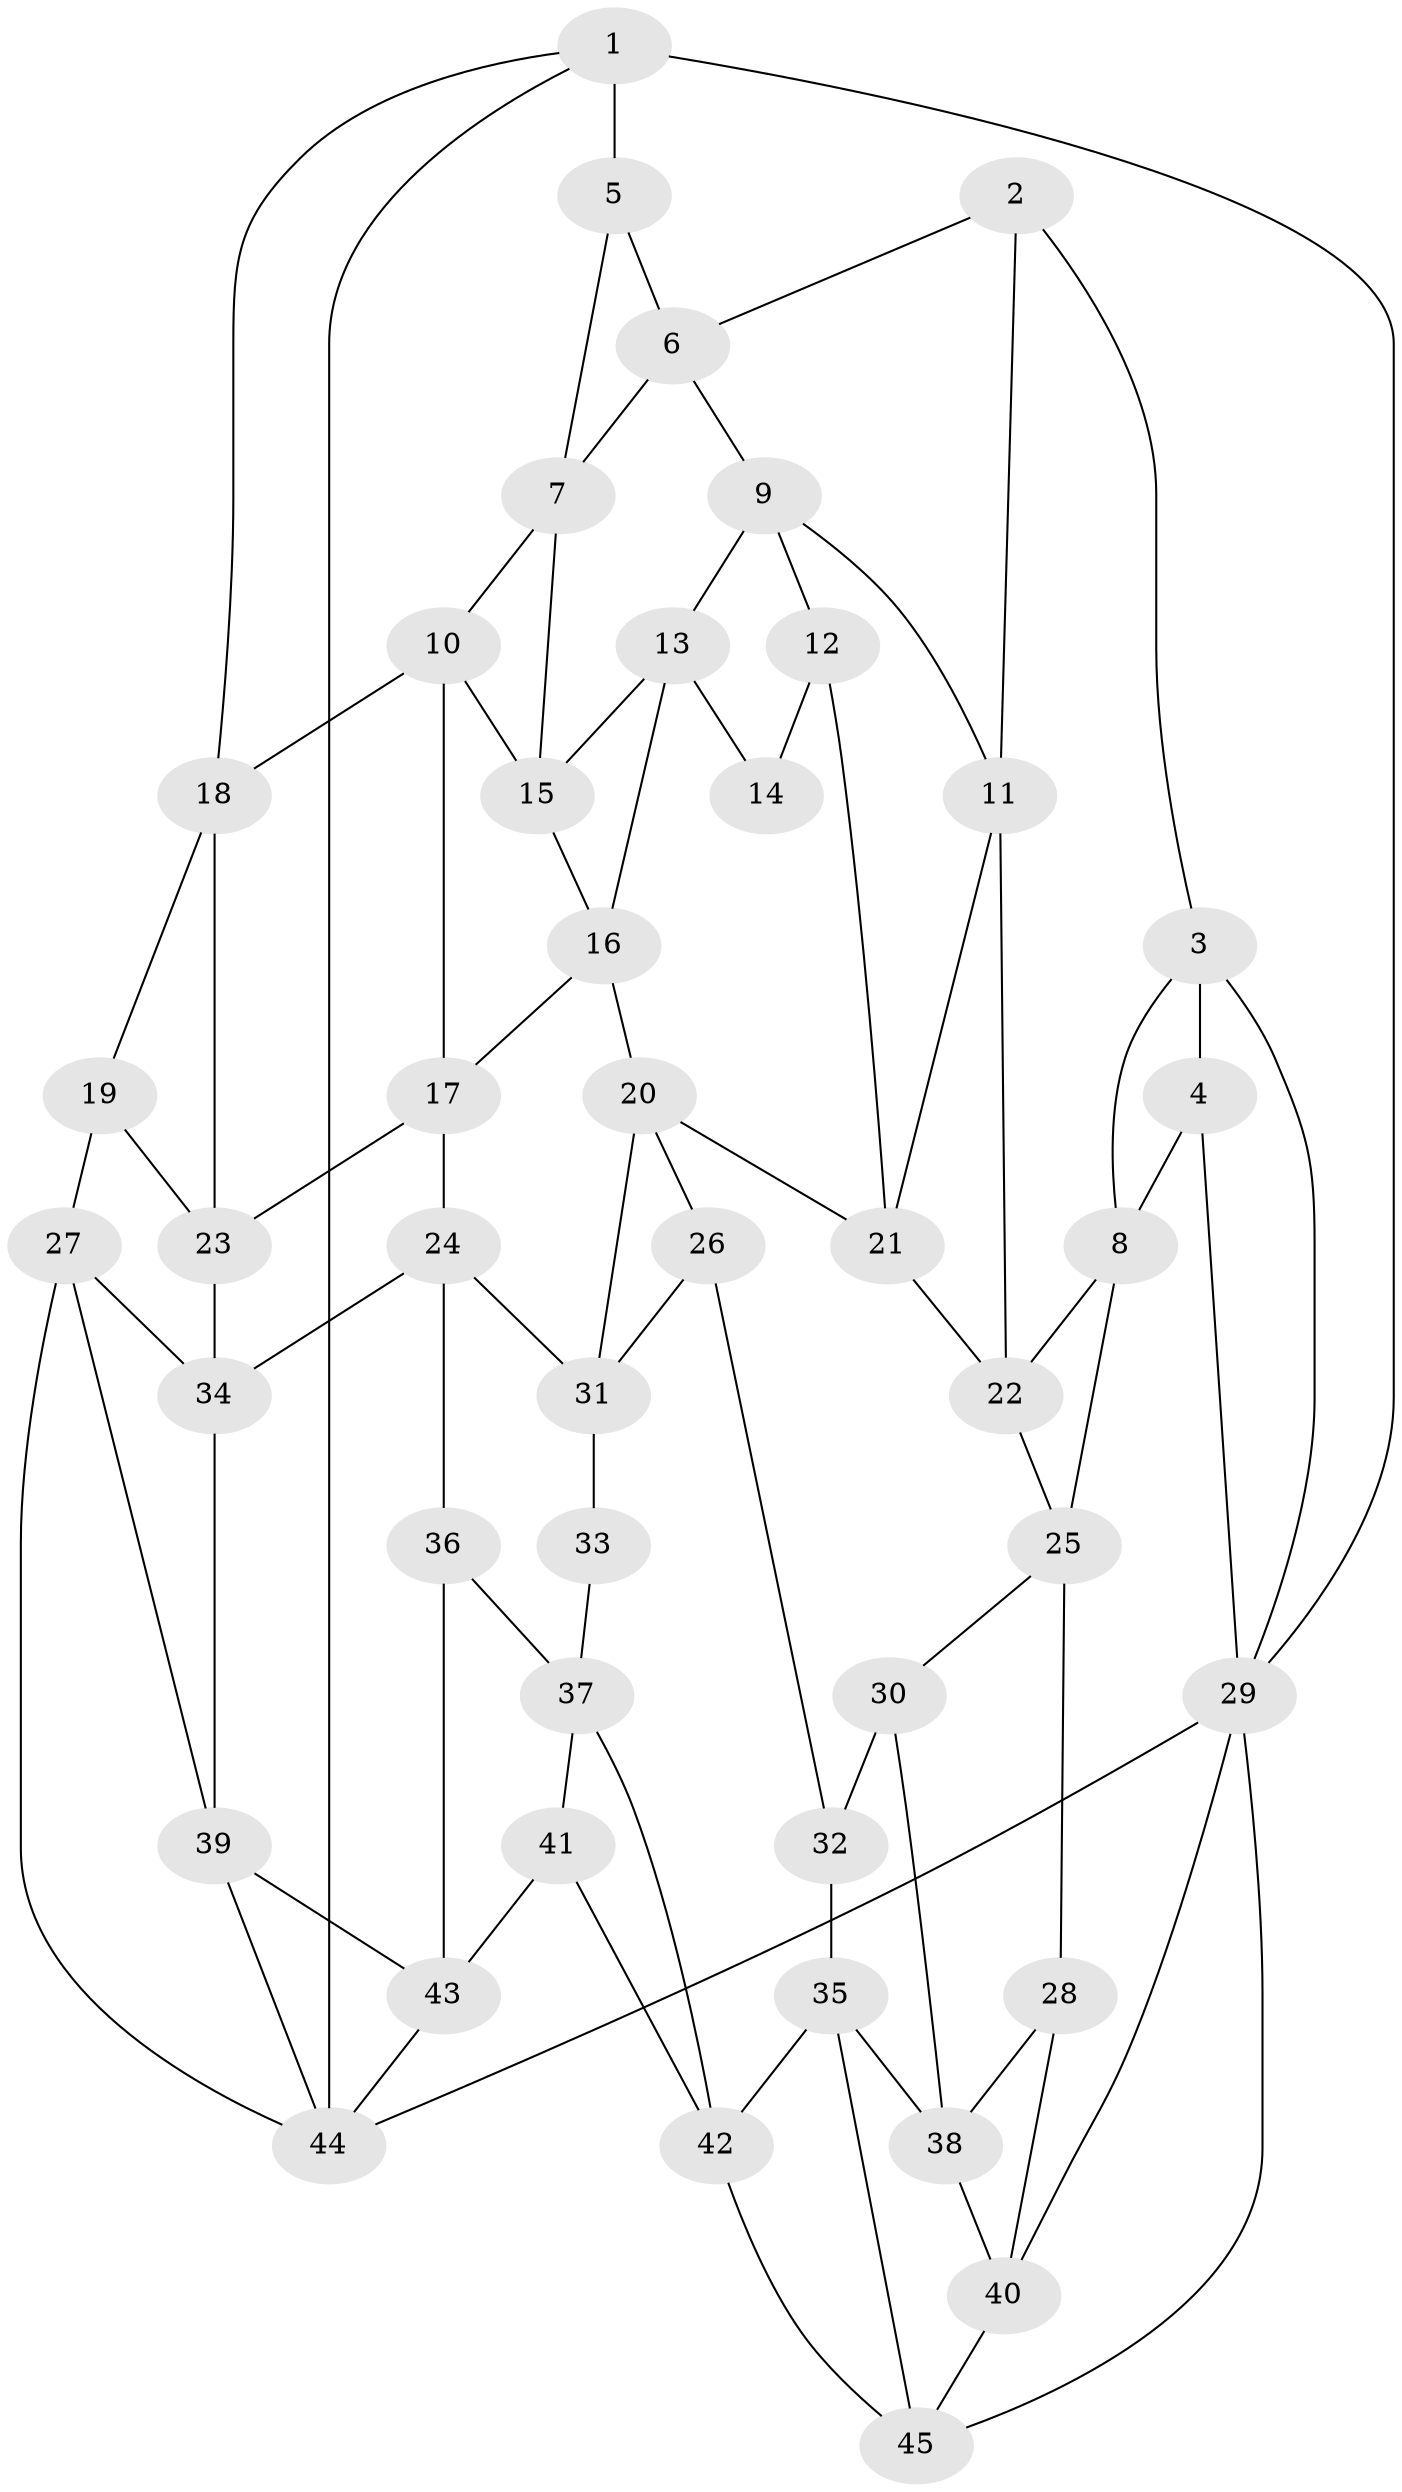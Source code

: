 // original degree distribution, {3: 0.017857142857142856, 5: 0.4642857142857143, 6: 0.25, 4: 0.26785714285714285}
// Generated by graph-tools (version 1.1) at 2025/38/03/04/25 23:38:28]
// undirected, 45 vertices, 84 edges
graph export_dot {
  node [color=gray90,style=filled];
  1;
  2;
  3;
  4;
  5;
  6;
  7;
  8;
  9;
  10;
  11;
  12;
  13;
  14;
  15;
  16;
  17;
  18;
  19;
  20;
  21;
  22;
  23;
  24;
  25;
  26;
  27;
  28;
  29;
  30;
  31;
  32;
  33;
  34;
  35;
  36;
  37;
  38;
  39;
  40;
  41;
  42;
  43;
  44;
  45;
  1 -- 5 [weight=2.0];
  1 -- 18 [weight=1.0];
  1 -- 29 [weight=1.0];
  1 -- 44 [weight=1.0];
  2 -- 3 [weight=1.0];
  2 -- 6 [weight=1.0];
  2 -- 11 [weight=1.0];
  3 -- 4 [weight=2.0];
  3 -- 8 [weight=1.0];
  3 -- 29 [weight=1.0];
  4 -- 8 [weight=1.0];
  4 -- 29 [weight=1.0];
  5 -- 6 [weight=2.0];
  5 -- 7 [weight=1.0];
  6 -- 7 [weight=1.0];
  6 -- 9 [weight=1.0];
  7 -- 10 [weight=1.0];
  7 -- 15 [weight=1.0];
  8 -- 22 [weight=1.0];
  8 -- 25 [weight=1.0];
  9 -- 11 [weight=1.0];
  9 -- 12 [weight=1.0];
  9 -- 13 [weight=1.0];
  10 -- 15 [weight=1.0];
  10 -- 17 [weight=1.0];
  10 -- 18 [weight=1.0];
  11 -- 21 [weight=1.0];
  11 -- 22 [weight=1.0];
  12 -- 14 [weight=2.0];
  12 -- 21 [weight=1.0];
  13 -- 14 [weight=1.0];
  13 -- 15 [weight=1.0];
  13 -- 16 [weight=1.0];
  15 -- 16 [weight=1.0];
  16 -- 17 [weight=1.0];
  16 -- 20 [weight=1.0];
  17 -- 23 [weight=1.0];
  17 -- 24 [weight=1.0];
  18 -- 19 [weight=1.0];
  18 -- 23 [weight=1.0];
  19 -- 23 [weight=1.0];
  19 -- 27 [weight=1.0];
  20 -- 21 [weight=1.0];
  20 -- 26 [weight=1.0];
  20 -- 31 [weight=1.0];
  21 -- 22 [weight=1.0];
  22 -- 25 [weight=1.0];
  23 -- 34 [weight=1.0];
  24 -- 31 [weight=1.0];
  24 -- 34 [weight=1.0];
  24 -- 36 [weight=2.0];
  25 -- 28 [weight=1.0];
  25 -- 30 [weight=1.0];
  26 -- 31 [weight=1.0];
  26 -- 32 [weight=1.0];
  27 -- 34 [weight=1.0];
  27 -- 39 [weight=1.0];
  27 -- 44 [weight=1.0];
  28 -- 38 [weight=1.0];
  28 -- 40 [weight=1.0];
  29 -- 40 [weight=1.0];
  29 -- 44 [weight=1.0];
  29 -- 45 [weight=1.0];
  30 -- 32 [weight=2.0];
  30 -- 38 [weight=1.0];
  31 -- 33 [weight=1.0];
  32 -- 35 [weight=1.0];
  33 -- 37 [weight=2.0];
  34 -- 39 [weight=1.0];
  35 -- 38 [weight=1.0];
  35 -- 42 [weight=1.0];
  35 -- 45 [weight=1.0];
  36 -- 37 [weight=2.0];
  36 -- 43 [weight=1.0];
  37 -- 41 [weight=1.0];
  37 -- 42 [weight=1.0];
  38 -- 40 [weight=1.0];
  39 -- 43 [weight=1.0];
  39 -- 44 [weight=1.0];
  40 -- 45 [weight=1.0];
  41 -- 42 [weight=1.0];
  41 -- 43 [weight=1.0];
  42 -- 45 [weight=1.0];
  43 -- 44 [weight=1.0];
}
